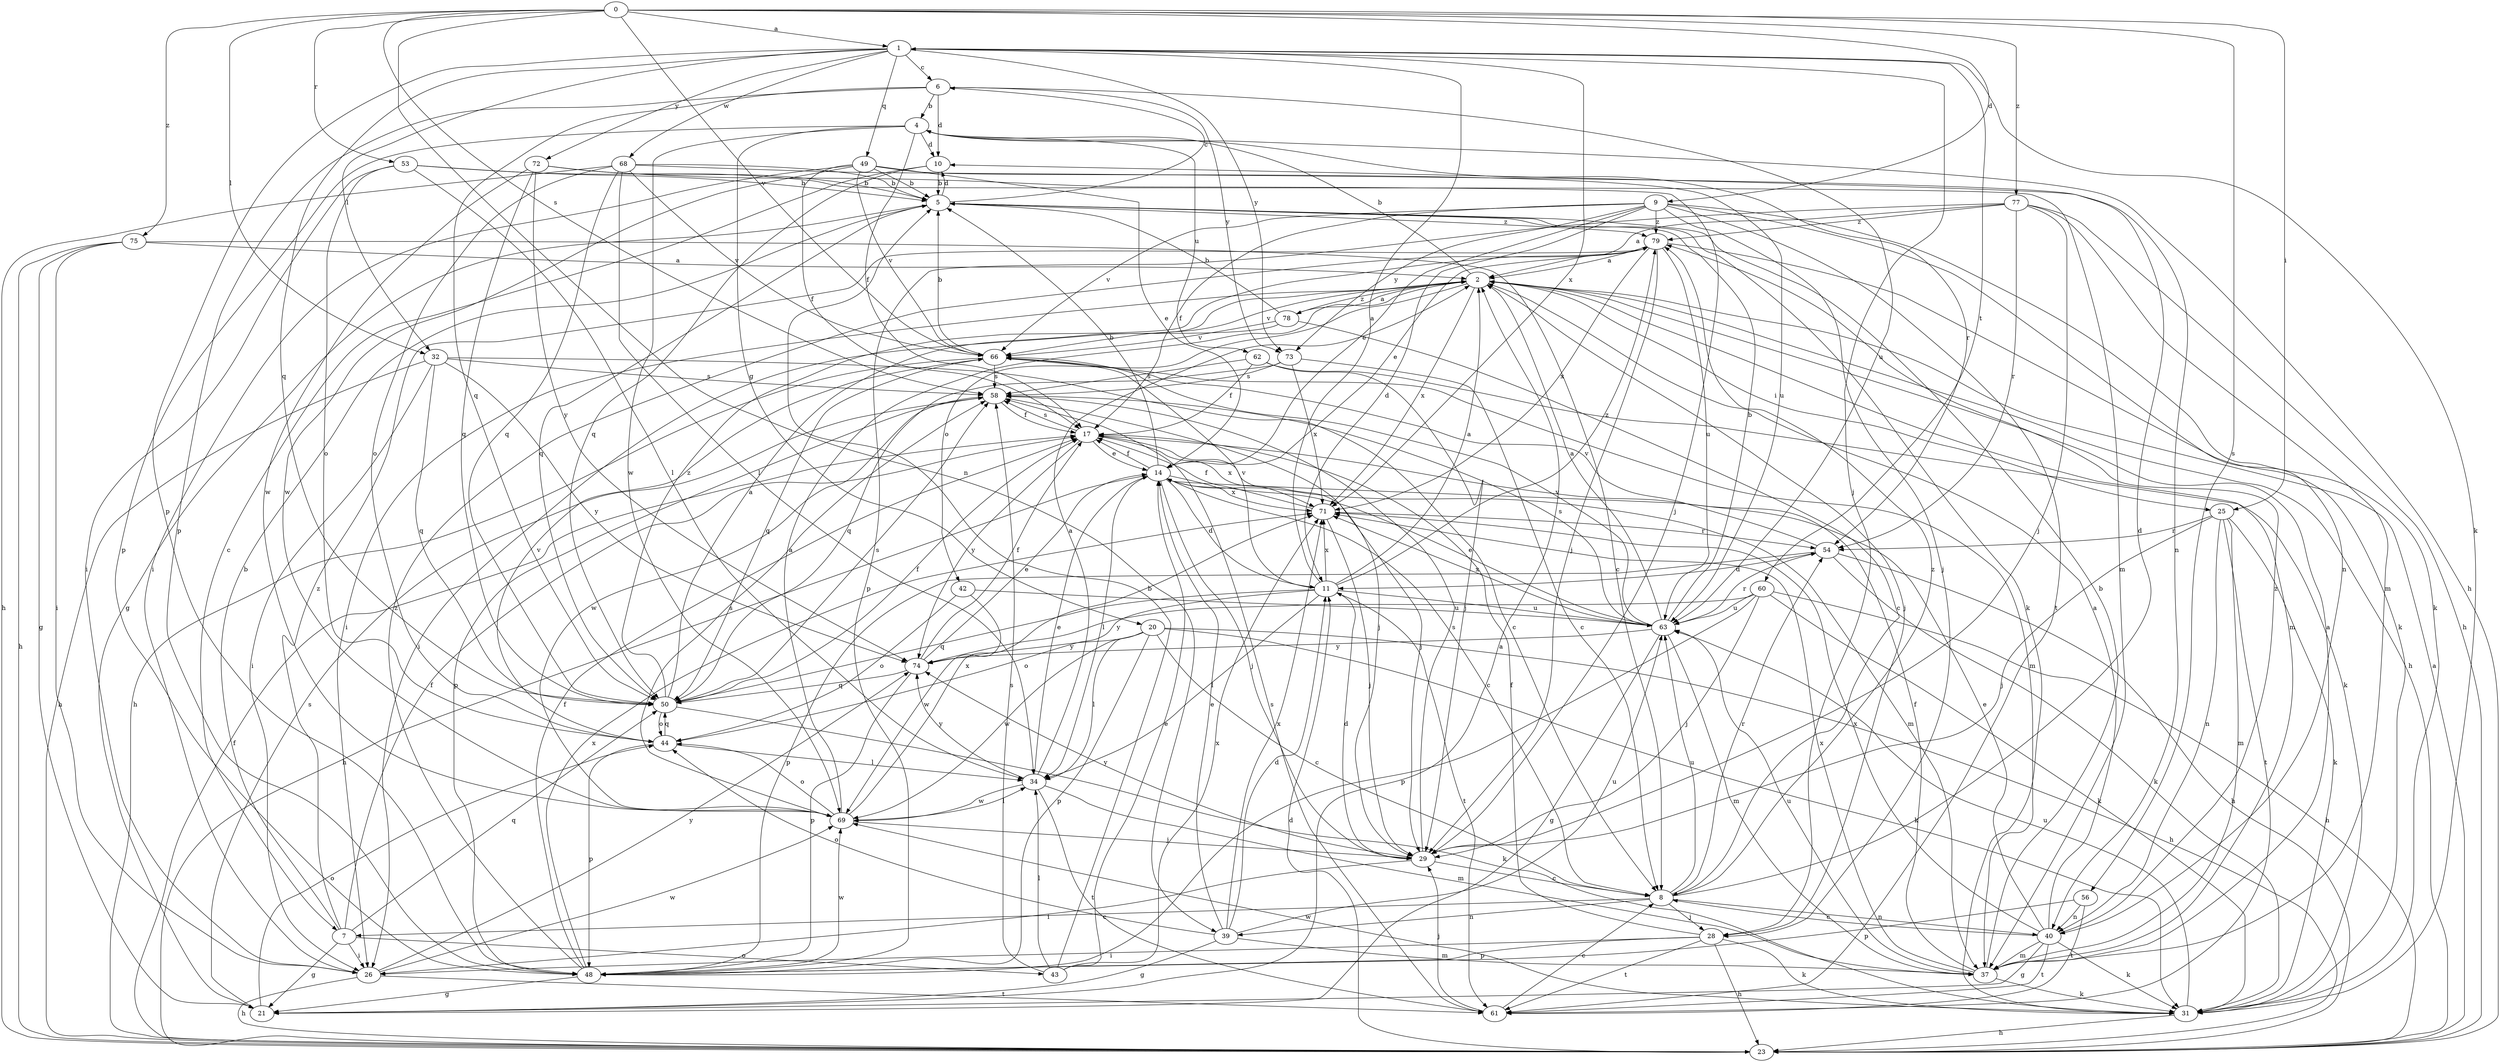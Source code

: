 strict digraph  {
0;
1;
2;
4;
5;
6;
7;
8;
9;
10;
11;
14;
17;
20;
21;
23;
25;
26;
28;
29;
31;
32;
34;
37;
39;
40;
42;
43;
44;
48;
49;
50;
53;
54;
56;
58;
60;
61;
62;
63;
66;
68;
69;
71;
72;
73;
74;
75;
77;
78;
79;
0 -> 1  [label=a];
0 -> 9  [label=d];
0 -> 25  [label=i];
0 -> 32  [label=l];
0 -> 39  [label=n];
0 -> 53  [label=r];
0 -> 56  [label=s];
0 -> 58  [label=s];
0 -> 66  [label=v];
0 -> 75  [label=z];
0 -> 77  [label=z];
1 -> 6  [label=c];
1 -> 28  [label=j];
1 -> 31  [label=k];
1 -> 32  [label=l];
1 -> 48  [label=p];
1 -> 49  [label=q];
1 -> 50  [label=q];
1 -> 60  [label=t];
1 -> 68  [label=w];
1 -> 71  [label=x];
1 -> 72  [label=y];
1 -> 73  [label=y];
2 -> 4  [label=b];
2 -> 23  [label=h];
2 -> 25  [label=i];
2 -> 26  [label=i];
2 -> 28  [label=j];
2 -> 37  [label=m];
2 -> 42  [label=o];
2 -> 66  [label=v];
2 -> 71  [label=x];
2 -> 78  [label=z];
4 -> 10  [label=d];
4 -> 17  [label=f];
4 -> 20  [label=g];
4 -> 23  [label=h];
4 -> 48  [label=p];
4 -> 54  [label=r];
4 -> 62  [label=u];
4 -> 69  [label=w];
5 -> 6  [label=c];
5 -> 10  [label=d];
5 -> 21  [label=g];
5 -> 31  [label=k];
5 -> 50  [label=q];
5 -> 79  [label=z];
6 -> 4  [label=b];
6 -> 10  [label=d];
6 -> 48  [label=p];
6 -> 50  [label=q];
6 -> 63  [label=u];
6 -> 73  [label=y];
7 -> 5  [label=b];
7 -> 17  [label=f];
7 -> 21  [label=g];
7 -> 26  [label=i];
7 -> 43  [label=o];
7 -> 50  [label=q];
7 -> 79  [label=z];
8 -> 7  [label=c];
8 -> 10  [label=d];
8 -> 28  [label=j];
8 -> 39  [label=n];
8 -> 40  [label=n];
8 -> 54  [label=r];
8 -> 63  [label=u];
8 -> 79  [label=z];
9 -> 11  [label=d];
9 -> 14  [label=e];
9 -> 17  [label=f];
9 -> 28  [label=j];
9 -> 31  [label=k];
9 -> 40  [label=n];
9 -> 61  [label=t];
9 -> 66  [label=v];
9 -> 73  [label=y];
9 -> 79  [label=z];
10 -> 5  [label=b];
10 -> 7  [label=c];
10 -> 50  [label=q];
11 -> 1  [label=a];
11 -> 2  [label=a];
11 -> 34  [label=l];
11 -> 44  [label=o];
11 -> 50  [label=q];
11 -> 61  [label=t];
11 -> 63  [label=u];
11 -> 66  [label=v];
11 -> 71  [label=x];
11 -> 79  [label=z];
14 -> 5  [label=b];
14 -> 8  [label=c];
14 -> 11  [label=d];
14 -> 17  [label=f];
14 -> 23  [label=h];
14 -> 29  [label=j];
14 -> 34  [label=l];
14 -> 37  [label=m];
14 -> 71  [label=x];
17 -> 14  [label=e];
17 -> 29  [label=j];
17 -> 58  [label=s];
17 -> 71  [label=x];
17 -> 74  [label=y];
20 -> 8  [label=c];
20 -> 23  [label=h];
20 -> 31  [label=k];
20 -> 34  [label=l];
20 -> 48  [label=p];
20 -> 69  [label=w];
20 -> 74  [label=y];
21 -> 2  [label=a];
21 -> 44  [label=o];
21 -> 58  [label=s];
23 -> 2  [label=a];
23 -> 11  [label=d];
23 -> 17  [label=f];
25 -> 29  [label=j];
25 -> 31  [label=k];
25 -> 37  [label=m];
25 -> 40  [label=n];
25 -> 54  [label=r];
25 -> 61  [label=t];
26 -> 23  [label=h];
26 -> 61  [label=t];
26 -> 69  [label=w];
26 -> 74  [label=y];
28 -> 17  [label=f];
28 -> 23  [label=h];
28 -> 26  [label=i];
28 -> 31  [label=k];
28 -> 48  [label=p];
28 -> 61  [label=t];
29 -> 8  [label=c];
29 -> 11  [label=d];
29 -> 26  [label=i];
29 -> 58  [label=s];
29 -> 74  [label=y];
31 -> 23  [label=h];
31 -> 63  [label=u];
31 -> 69  [label=w];
32 -> 8  [label=c];
32 -> 23  [label=h];
32 -> 26  [label=i];
32 -> 50  [label=q];
32 -> 58  [label=s];
32 -> 74  [label=y];
34 -> 2  [label=a];
34 -> 14  [label=e];
34 -> 37  [label=m];
34 -> 61  [label=t];
34 -> 69  [label=w];
34 -> 74  [label=y];
37 -> 2  [label=a];
37 -> 5  [label=b];
37 -> 17  [label=f];
37 -> 31  [label=k];
37 -> 63  [label=u];
37 -> 71  [label=x];
39 -> 11  [label=d];
39 -> 14  [label=e];
39 -> 21  [label=g];
39 -> 37  [label=m];
39 -> 44  [label=o];
39 -> 63  [label=u];
39 -> 71  [label=x];
40 -> 2  [label=a];
40 -> 8  [label=c];
40 -> 14  [label=e];
40 -> 21  [label=g];
40 -> 31  [label=k];
40 -> 37  [label=m];
40 -> 61  [label=t];
40 -> 71  [label=x];
40 -> 79  [label=z];
42 -> 44  [label=o];
42 -> 63  [label=u];
42 -> 69  [label=w];
43 -> 5  [label=b];
43 -> 14  [label=e];
43 -> 34  [label=l];
43 -> 58  [label=s];
43 -> 71  [label=x];
44 -> 34  [label=l];
44 -> 48  [label=p];
44 -> 50  [label=q];
44 -> 66  [label=v];
48 -> 17  [label=f];
48 -> 21  [label=g];
48 -> 69  [label=w];
48 -> 71  [label=x];
48 -> 79  [label=z];
49 -> 5  [label=b];
49 -> 14  [label=e];
49 -> 17  [label=f];
49 -> 26  [label=i];
49 -> 63  [label=u];
49 -> 66  [label=v];
49 -> 69  [label=w];
50 -> 2  [label=a];
50 -> 17  [label=f];
50 -> 31  [label=k];
50 -> 44  [label=o];
50 -> 58  [label=s];
50 -> 79  [label=z];
53 -> 5  [label=b];
53 -> 26  [label=i];
53 -> 34  [label=l];
53 -> 37  [label=m];
53 -> 44  [label=o];
54 -> 11  [label=d];
54 -> 23  [label=h];
54 -> 31  [label=k];
54 -> 48  [label=p];
54 -> 66  [label=v];
56 -> 40  [label=n];
56 -> 48  [label=p];
56 -> 61  [label=t];
58 -> 17  [label=f];
58 -> 29  [label=j];
58 -> 48  [label=p];
58 -> 69  [label=w];
60 -> 23  [label=h];
60 -> 29  [label=j];
60 -> 31  [label=k];
60 -> 48  [label=p];
60 -> 63  [label=u];
60 -> 74  [label=y];
61 -> 8  [label=c];
61 -> 29  [label=j];
61 -> 58  [label=s];
62 -> 17  [label=f];
62 -> 29  [label=j];
62 -> 31  [label=k];
62 -> 58  [label=s];
63 -> 2  [label=a];
63 -> 5  [label=b];
63 -> 14  [label=e];
63 -> 21  [label=g];
63 -> 37  [label=m];
63 -> 54  [label=r];
63 -> 58  [label=s];
63 -> 66  [label=v];
63 -> 71  [label=x];
63 -> 74  [label=y];
66 -> 5  [label=b];
66 -> 23  [label=h];
66 -> 37  [label=m];
66 -> 50  [label=q];
66 -> 58  [label=s];
68 -> 5  [label=b];
68 -> 23  [label=h];
68 -> 34  [label=l];
68 -> 40  [label=n];
68 -> 44  [label=o];
68 -> 50  [label=q];
68 -> 66  [label=v];
69 -> 2  [label=a];
69 -> 29  [label=j];
69 -> 34  [label=l];
69 -> 44  [label=o];
69 -> 58  [label=s];
69 -> 71  [label=x];
71 -> 17  [label=f];
71 -> 29  [label=j];
71 -> 54  [label=r];
72 -> 5  [label=b];
72 -> 29  [label=j];
72 -> 50  [label=q];
72 -> 69  [label=w];
72 -> 74  [label=y];
73 -> 8  [label=c];
73 -> 50  [label=q];
73 -> 58  [label=s];
73 -> 71  [label=x];
74 -> 14  [label=e];
74 -> 17  [label=f];
74 -> 48  [label=p];
74 -> 50  [label=q];
75 -> 2  [label=a];
75 -> 8  [label=c];
75 -> 21  [label=g];
75 -> 23  [label=h];
75 -> 26  [label=i];
77 -> 2  [label=a];
77 -> 23  [label=h];
77 -> 29  [label=j];
77 -> 37  [label=m];
77 -> 48  [label=p];
77 -> 54  [label=r];
77 -> 79  [label=z];
78 -> 2  [label=a];
78 -> 5  [label=b];
78 -> 8  [label=c];
78 -> 26  [label=i];
78 -> 66  [label=v];
79 -> 2  [label=a];
79 -> 14  [label=e];
79 -> 29  [label=j];
79 -> 31  [label=k];
79 -> 63  [label=u];
79 -> 71  [label=x];
}
